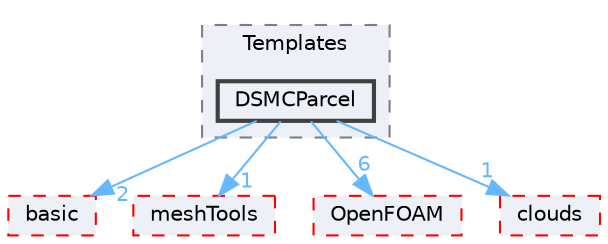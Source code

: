 digraph "src/lagrangian/DSMC/parcels/Templates/DSMCParcel"
{
 // LATEX_PDF_SIZE
  bgcolor="transparent";
  edge [fontname=Helvetica,fontsize=10,labelfontname=Helvetica,labelfontsize=10];
  node [fontname=Helvetica,fontsize=10,shape=box,height=0.2,width=0.4];
  compound=true
  subgraph clusterdir_9e9d7c75f0f40510bef4c9b3ed75740b {
    graph [ bgcolor="#edf0f7", pencolor="grey50", label="Templates", fontname=Helvetica,fontsize=10 style="filled,dashed", URL="dir_9e9d7c75f0f40510bef4c9b3ed75740b.html",tooltip=""]
  dir_b86cbef47a2063173bdfca38471867c1 [label="DSMCParcel", fillcolor="#edf0f7", color="grey25", style="filled,bold", URL="dir_b86cbef47a2063173bdfca38471867c1.html",tooltip=""];
  }
  dir_584e0ab0901b4327f36f4285cac7f2f8 [label="basic", fillcolor="#edf0f7", color="red", style="filled,dashed", URL="dir_584e0ab0901b4327f36f4285cac7f2f8.html",tooltip=""];
  dir_ae30ad0bef50cf391b24c614251bb9fd [label="meshTools", fillcolor="#edf0f7", color="red", style="filled,dashed", URL="dir_ae30ad0bef50cf391b24c614251bb9fd.html",tooltip=""];
  dir_c5473ff19b20e6ec4dfe5c310b3778a8 [label="OpenFOAM", fillcolor="#edf0f7", color="red", style="filled,dashed", URL="dir_c5473ff19b20e6ec4dfe5c310b3778a8.html",tooltip=""];
  dir_de5f31afe365503963d19e52cad41751 [label="clouds", fillcolor="#edf0f7", color="red", style="filled,dashed", URL="dir_de5f31afe365503963d19e52cad41751.html",tooltip=""];
  dir_b86cbef47a2063173bdfca38471867c1->dir_584e0ab0901b4327f36f4285cac7f2f8 [headlabel="2", labeldistance=1.5 headhref="dir_001062_000211.html" href="dir_001062_000211.html" color="steelblue1" fontcolor="steelblue1"];
  dir_b86cbef47a2063173bdfca38471867c1->dir_ae30ad0bef50cf391b24c614251bb9fd [headlabel="1", labeldistance=1.5 headhref="dir_001062_002382.html" href="dir_001062_002382.html" color="steelblue1" fontcolor="steelblue1"];
  dir_b86cbef47a2063173bdfca38471867c1->dir_c5473ff19b20e6ec4dfe5c310b3778a8 [headlabel="6", labeldistance=1.5 headhref="dir_001062_002695.html" href="dir_001062_002695.html" color="steelblue1" fontcolor="steelblue1"];
  dir_b86cbef47a2063173bdfca38471867c1->dir_de5f31afe365503963d19e52cad41751 [headlabel="1", labeldistance=1.5 headhref="dir_001062_000507.html" href="dir_001062_000507.html" color="steelblue1" fontcolor="steelblue1"];
}
